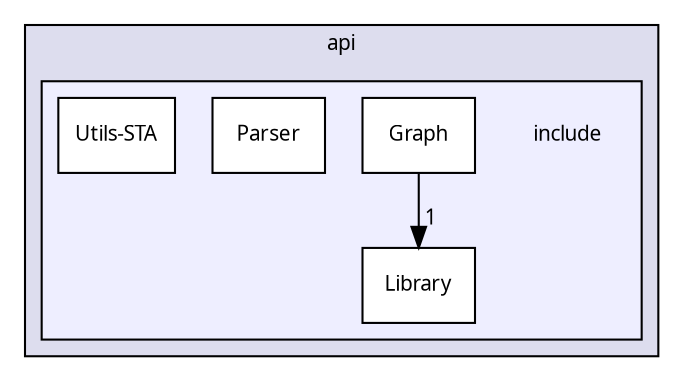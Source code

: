 digraph "api/include" {
  compound=true
  node [ fontsize="10", fontname="FreeSans.ttf"];
  edge [ labelfontsize="10", labelfontname="FreeSans.ttf"];
  subgraph clusterdir_0188a3e6da905bc60aceb35bf790b8c9 {
    graph [ bgcolor="#ddddee", pencolor="black", label="api" fontname="FreeSans.ttf", fontsize="10", URL="dir_0188a3e6da905bc60aceb35bf790b8c9.html"]
  subgraph clusterdir_cf4c4a12eb9d2821032e40f1ddeaaf89 {
    graph [ bgcolor="#eeeeff", pencolor="black", label="" URL="dir_cf4c4a12eb9d2821032e40f1ddeaaf89.html"];
    dir_cf4c4a12eb9d2821032e40f1ddeaaf89 [shape=plaintext label="include"];
    dir_fc86344dd54ba7f1027359818ea92eb8 [shape=box label="Graph" color="black" fillcolor="white" style="filled" URL="dir_fc86344dd54ba7f1027359818ea92eb8.html"];
    dir_1bad0c2bab68a0f7fa075a2fb65ff4d3 [shape=box label="Library" color="black" fillcolor="white" style="filled" URL="dir_1bad0c2bab68a0f7fa075a2fb65ff4d3.html"];
    dir_419d5c01ce01b03213dcb543e31c8255 [shape=box label="Parser" color="black" fillcolor="white" style="filled" URL="dir_419d5c01ce01b03213dcb543e31c8255.html"];
    dir_53628a52600c92f9c25faec446785f05 [shape=box label="Utils-STA" color="black" fillcolor="white" style="filled" URL="dir_53628a52600c92f9c25faec446785f05.html"];
  }
  }
  dir_fc86344dd54ba7f1027359818ea92eb8->dir_1bad0c2bab68a0f7fa075a2fb65ff4d3 [headlabel="1", labeldistance=1.5 headhref="dir_000002_000003.html"];
}
